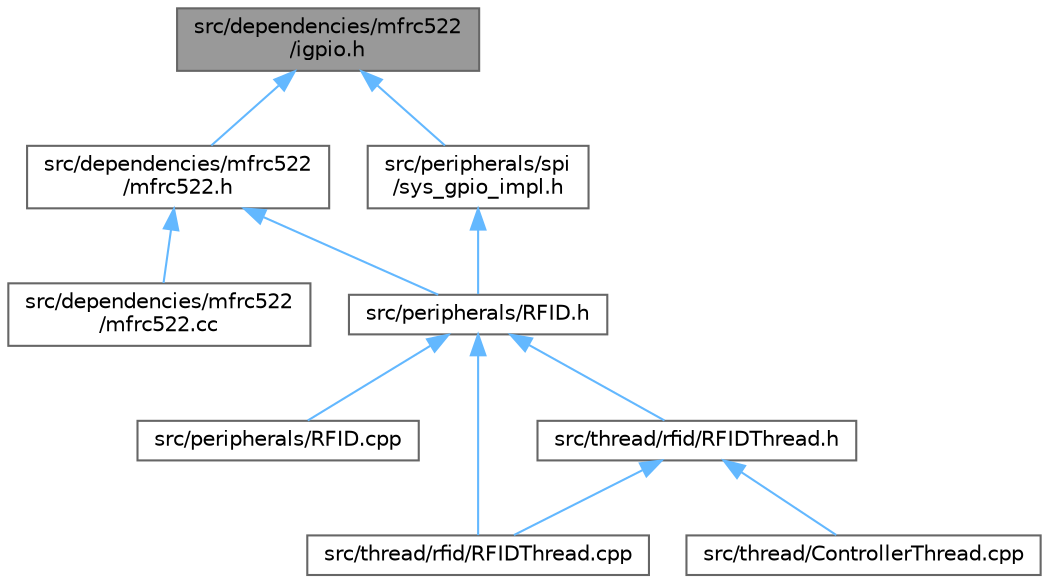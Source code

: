 digraph "src/dependencies/mfrc522/igpio.h"
{
 // LATEX_PDF_SIZE
  bgcolor="transparent";
  edge [fontname=Helvetica,fontsize=10,labelfontname=Helvetica,labelfontsize=10];
  node [fontname=Helvetica,fontsize=10,shape=box,height=0.2,width=0.4];
  Node1 [label="src/dependencies/mfrc522\l/igpio.h",height=0.2,width=0.4,color="gray40", fillcolor="grey60", style="filled", fontcolor="black",tooltip=" "];
  Node1 -> Node2 [dir="back",color="steelblue1",style="solid"];
  Node2 [label="src/dependencies/mfrc522\l/mfrc522.h",height=0.2,width=0.4,color="grey40", fillcolor="white", style="filled",URL="$dependencies_2mfrc522_2mfrc522_8h.html",tooltip=" "];
  Node2 -> Node3 [dir="back",color="steelblue1",style="solid"];
  Node3 [label="src/dependencies/mfrc522\l/mfrc522.cc",height=0.2,width=0.4,color="grey40", fillcolor="white", style="filled",URL="$mfrc522_8cc.html",tooltip=" "];
  Node2 -> Node4 [dir="back",color="steelblue1",style="solid"];
  Node4 [label="src/peripherals/RFID.h",height=0.2,width=0.4,color="grey40", fillcolor="white", style="filled",URL="$_r_f_i_d_8h.html",tooltip=" "];
  Node4 -> Node5 [dir="back",color="steelblue1",style="solid"];
  Node5 [label="src/peripherals/RFID.cpp",height=0.2,width=0.4,color="grey40", fillcolor="white", style="filled",URL="$_r_f_i_d_8cpp.html",tooltip=" "];
  Node4 -> Node6 [dir="back",color="steelblue1",style="solid"];
  Node6 [label="src/thread/rfid/RFIDThread.cpp",height=0.2,width=0.4,color="grey40", fillcolor="white", style="filled",URL="$_r_f_i_d_thread_8cpp.html",tooltip=" "];
  Node4 -> Node7 [dir="back",color="steelblue1",style="solid"];
  Node7 [label="src/thread/rfid/RFIDThread.h",height=0.2,width=0.4,color="grey40", fillcolor="white", style="filled",URL="$_r_f_i_d_thread_8h.html",tooltip=" "];
  Node7 -> Node8 [dir="back",color="steelblue1",style="solid"];
  Node8 [label="src/thread/ControllerThread.cpp",height=0.2,width=0.4,color="grey40", fillcolor="white", style="filled",URL="$_controller_thread_8cpp.html",tooltip=" "];
  Node7 -> Node6 [dir="back",color="steelblue1",style="solid"];
  Node1 -> Node9 [dir="back",color="steelblue1",style="solid"];
  Node9 [label="src/peripherals/spi\l/sys_gpio_impl.h",height=0.2,width=0.4,color="grey40", fillcolor="white", style="filled",URL="$sys__gpio__impl_8h.html",tooltip=" "];
  Node9 -> Node4 [dir="back",color="steelblue1",style="solid"];
}
